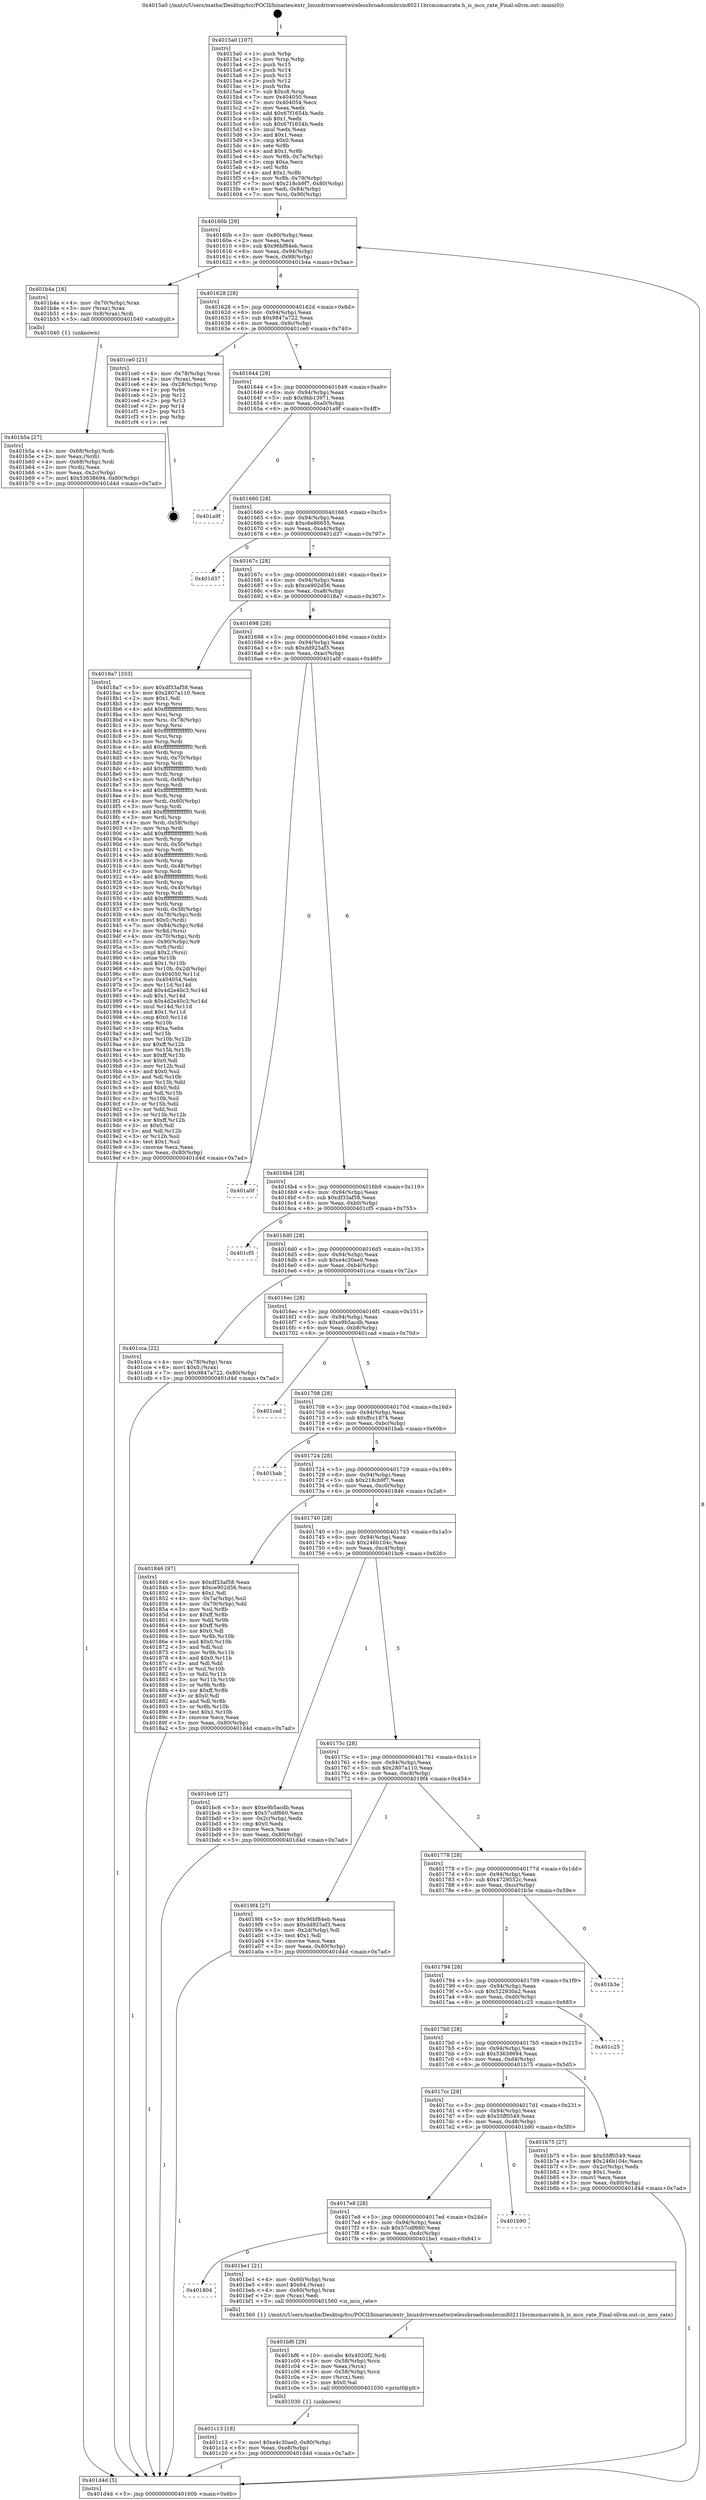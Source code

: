 digraph "0x4015a0" {
  label = "0x4015a0 (/mnt/c/Users/mathe/Desktop/tcc/POCII/binaries/extr_linuxdriversnetwirelessbroadcombrcm80211brcmsmacrate.h_is_mcs_rate_Final-ollvm.out::main(0))"
  labelloc = "t"
  node[shape=record]

  Entry [label="",width=0.3,height=0.3,shape=circle,fillcolor=black,style=filled]
  "0x40160b" [label="{
     0x40160b [29]\l
     | [instrs]\l
     &nbsp;&nbsp;0x40160b \<+3\>: mov -0x80(%rbp),%eax\l
     &nbsp;&nbsp;0x40160e \<+2\>: mov %eax,%ecx\l
     &nbsp;&nbsp;0x401610 \<+6\>: sub $0x96bf84eb,%ecx\l
     &nbsp;&nbsp;0x401616 \<+6\>: mov %eax,-0x94(%rbp)\l
     &nbsp;&nbsp;0x40161c \<+6\>: mov %ecx,-0x98(%rbp)\l
     &nbsp;&nbsp;0x401622 \<+6\>: je 0000000000401b4a \<main+0x5aa\>\l
  }"]
  "0x401b4a" [label="{
     0x401b4a [16]\l
     | [instrs]\l
     &nbsp;&nbsp;0x401b4a \<+4\>: mov -0x70(%rbp),%rax\l
     &nbsp;&nbsp;0x401b4e \<+3\>: mov (%rax),%rax\l
     &nbsp;&nbsp;0x401b51 \<+4\>: mov 0x8(%rax),%rdi\l
     &nbsp;&nbsp;0x401b55 \<+5\>: call 0000000000401040 \<atoi@plt\>\l
     | [calls]\l
     &nbsp;&nbsp;0x401040 \{1\} (unknown)\l
  }"]
  "0x401628" [label="{
     0x401628 [28]\l
     | [instrs]\l
     &nbsp;&nbsp;0x401628 \<+5\>: jmp 000000000040162d \<main+0x8d\>\l
     &nbsp;&nbsp;0x40162d \<+6\>: mov -0x94(%rbp),%eax\l
     &nbsp;&nbsp;0x401633 \<+5\>: sub $0x9847a722,%eax\l
     &nbsp;&nbsp;0x401638 \<+6\>: mov %eax,-0x9c(%rbp)\l
     &nbsp;&nbsp;0x40163e \<+6\>: je 0000000000401ce0 \<main+0x740\>\l
  }"]
  Exit [label="",width=0.3,height=0.3,shape=circle,fillcolor=black,style=filled,peripheries=2]
  "0x401ce0" [label="{
     0x401ce0 [21]\l
     | [instrs]\l
     &nbsp;&nbsp;0x401ce0 \<+4\>: mov -0x78(%rbp),%rax\l
     &nbsp;&nbsp;0x401ce4 \<+2\>: mov (%rax),%eax\l
     &nbsp;&nbsp;0x401ce6 \<+4\>: lea -0x28(%rbp),%rsp\l
     &nbsp;&nbsp;0x401cea \<+1\>: pop %rbx\l
     &nbsp;&nbsp;0x401ceb \<+2\>: pop %r12\l
     &nbsp;&nbsp;0x401ced \<+2\>: pop %r13\l
     &nbsp;&nbsp;0x401cef \<+2\>: pop %r14\l
     &nbsp;&nbsp;0x401cf1 \<+2\>: pop %r15\l
     &nbsp;&nbsp;0x401cf3 \<+1\>: pop %rbp\l
     &nbsp;&nbsp;0x401cf4 \<+1\>: ret\l
  }"]
  "0x401644" [label="{
     0x401644 [28]\l
     | [instrs]\l
     &nbsp;&nbsp;0x401644 \<+5\>: jmp 0000000000401649 \<main+0xa9\>\l
     &nbsp;&nbsp;0x401649 \<+6\>: mov -0x94(%rbp),%eax\l
     &nbsp;&nbsp;0x40164f \<+5\>: sub $0x9bb13971,%eax\l
     &nbsp;&nbsp;0x401654 \<+6\>: mov %eax,-0xa0(%rbp)\l
     &nbsp;&nbsp;0x40165a \<+6\>: je 0000000000401a9f \<main+0x4ff\>\l
  }"]
  "0x401c13" [label="{
     0x401c13 [18]\l
     | [instrs]\l
     &nbsp;&nbsp;0x401c13 \<+7\>: movl $0xe4c30ae0,-0x80(%rbp)\l
     &nbsp;&nbsp;0x401c1a \<+6\>: mov %eax,-0xe8(%rbp)\l
     &nbsp;&nbsp;0x401c20 \<+5\>: jmp 0000000000401d4d \<main+0x7ad\>\l
  }"]
  "0x401a9f" [label="{
     0x401a9f\l
  }", style=dashed]
  "0x401660" [label="{
     0x401660 [28]\l
     | [instrs]\l
     &nbsp;&nbsp;0x401660 \<+5\>: jmp 0000000000401665 \<main+0xc5\>\l
     &nbsp;&nbsp;0x401665 \<+6\>: mov -0x94(%rbp),%eax\l
     &nbsp;&nbsp;0x40166b \<+5\>: sub $0xc6e86655,%eax\l
     &nbsp;&nbsp;0x401670 \<+6\>: mov %eax,-0xa4(%rbp)\l
     &nbsp;&nbsp;0x401676 \<+6\>: je 0000000000401d37 \<main+0x797\>\l
  }"]
  "0x401bf6" [label="{
     0x401bf6 [29]\l
     | [instrs]\l
     &nbsp;&nbsp;0x401bf6 \<+10\>: movabs $0x4020f2,%rdi\l
     &nbsp;&nbsp;0x401c00 \<+4\>: mov -0x58(%rbp),%rcx\l
     &nbsp;&nbsp;0x401c04 \<+2\>: mov %eax,(%rcx)\l
     &nbsp;&nbsp;0x401c06 \<+4\>: mov -0x58(%rbp),%rcx\l
     &nbsp;&nbsp;0x401c0a \<+2\>: mov (%rcx),%esi\l
     &nbsp;&nbsp;0x401c0c \<+2\>: mov $0x0,%al\l
     &nbsp;&nbsp;0x401c0e \<+5\>: call 0000000000401030 \<printf@plt\>\l
     | [calls]\l
     &nbsp;&nbsp;0x401030 \{1\} (unknown)\l
  }"]
  "0x401d37" [label="{
     0x401d37\l
  }", style=dashed]
  "0x40167c" [label="{
     0x40167c [28]\l
     | [instrs]\l
     &nbsp;&nbsp;0x40167c \<+5\>: jmp 0000000000401681 \<main+0xe1\>\l
     &nbsp;&nbsp;0x401681 \<+6\>: mov -0x94(%rbp),%eax\l
     &nbsp;&nbsp;0x401687 \<+5\>: sub $0xce902d56,%eax\l
     &nbsp;&nbsp;0x40168c \<+6\>: mov %eax,-0xa8(%rbp)\l
     &nbsp;&nbsp;0x401692 \<+6\>: je 00000000004018a7 \<main+0x307\>\l
  }"]
  "0x401804" [label="{
     0x401804\l
  }", style=dashed]
  "0x4018a7" [label="{
     0x4018a7 [333]\l
     | [instrs]\l
     &nbsp;&nbsp;0x4018a7 \<+5\>: mov $0xdf33af58,%eax\l
     &nbsp;&nbsp;0x4018ac \<+5\>: mov $0x2807a110,%ecx\l
     &nbsp;&nbsp;0x4018b1 \<+2\>: mov $0x1,%dl\l
     &nbsp;&nbsp;0x4018b3 \<+3\>: mov %rsp,%rsi\l
     &nbsp;&nbsp;0x4018b6 \<+4\>: add $0xfffffffffffffff0,%rsi\l
     &nbsp;&nbsp;0x4018ba \<+3\>: mov %rsi,%rsp\l
     &nbsp;&nbsp;0x4018bd \<+4\>: mov %rsi,-0x78(%rbp)\l
     &nbsp;&nbsp;0x4018c1 \<+3\>: mov %rsp,%rsi\l
     &nbsp;&nbsp;0x4018c4 \<+4\>: add $0xfffffffffffffff0,%rsi\l
     &nbsp;&nbsp;0x4018c8 \<+3\>: mov %rsi,%rsp\l
     &nbsp;&nbsp;0x4018cb \<+3\>: mov %rsp,%rdi\l
     &nbsp;&nbsp;0x4018ce \<+4\>: add $0xfffffffffffffff0,%rdi\l
     &nbsp;&nbsp;0x4018d2 \<+3\>: mov %rdi,%rsp\l
     &nbsp;&nbsp;0x4018d5 \<+4\>: mov %rdi,-0x70(%rbp)\l
     &nbsp;&nbsp;0x4018d9 \<+3\>: mov %rsp,%rdi\l
     &nbsp;&nbsp;0x4018dc \<+4\>: add $0xfffffffffffffff0,%rdi\l
     &nbsp;&nbsp;0x4018e0 \<+3\>: mov %rdi,%rsp\l
     &nbsp;&nbsp;0x4018e3 \<+4\>: mov %rdi,-0x68(%rbp)\l
     &nbsp;&nbsp;0x4018e7 \<+3\>: mov %rsp,%rdi\l
     &nbsp;&nbsp;0x4018ea \<+4\>: add $0xfffffffffffffff0,%rdi\l
     &nbsp;&nbsp;0x4018ee \<+3\>: mov %rdi,%rsp\l
     &nbsp;&nbsp;0x4018f1 \<+4\>: mov %rdi,-0x60(%rbp)\l
     &nbsp;&nbsp;0x4018f5 \<+3\>: mov %rsp,%rdi\l
     &nbsp;&nbsp;0x4018f8 \<+4\>: add $0xfffffffffffffff0,%rdi\l
     &nbsp;&nbsp;0x4018fc \<+3\>: mov %rdi,%rsp\l
     &nbsp;&nbsp;0x4018ff \<+4\>: mov %rdi,-0x58(%rbp)\l
     &nbsp;&nbsp;0x401903 \<+3\>: mov %rsp,%rdi\l
     &nbsp;&nbsp;0x401906 \<+4\>: add $0xfffffffffffffff0,%rdi\l
     &nbsp;&nbsp;0x40190a \<+3\>: mov %rdi,%rsp\l
     &nbsp;&nbsp;0x40190d \<+4\>: mov %rdi,-0x50(%rbp)\l
     &nbsp;&nbsp;0x401911 \<+3\>: mov %rsp,%rdi\l
     &nbsp;&nbsp;0x401914 \<+4\>: add $0xfffffffffffffff0,%rdi\l
     &nbsp;&nbsp;0x401918 \<+3\>: mov %rdi,%rsp\l
     &nbsp;&nbsp;0x40191b \<+4\>: mov %rdi,-0x48(%rbp)\l
     &nbsp;&nbsp;0x40191f \<+3\>: mov %rsp,%rdi\l
     &nbsp;&nbsp;0x401922 \<+4\>: add $0xfffffffffffffff0,%rdi\l
     &nbsp;&nbsp;0x401926 \<+3\>: mov %rdi,%rsp\l
     &nbsp;&nbsp;0x401929 \<+4\>: mov %rdi,-0x40(%rbp)\l
     &nbsp;&nbsp;0x40192d \<+3\>: mov %rsp,%rdi\l
     &nbsp;&nbsp;0x401930 \<+4\>: add $0xfffffffffffffff0,%rdi\l
     &nbsp;&nbsp;0x401934 \<+3\>: mov %rdi,%rsp\l
     &nbsp;&nbsp;0x401937 \<+4\>: mov %rdi,-0x38(%rbp)\l
     &nbsp;&nbsp;0x40193b \<+4\>: mov -0x78(%rbp),%rdi\l
     &nbsp;&nbsp;0x40193f \<+6\>: movl $0x0,(%rdi)\l
     &nbsp;&nbsp;0x401945 \<+7\>: mov -0x84(%rbp),%r8d\l
     &nbsp;&nbsp;0x40194c \<+3\>: mov %r8d,(%rsi)\l
     &nbsp;&nbsp;0x40194f \<+4\>: mov -0x70(%rbp),%rdi\l
     &nbsp;&nbsp;0x401953 \<+7\>: mov -0x90(%rbp),%r9\l
     &nbsp;&nbsp;0x40195a \<+3\>: mov %r9,(%rdi)\l
     &nbsp;&nbsp;0x40195d \<+3\>: cmpl $0x2,(%rsi)\l
     &nbsp;&nbsp;0x401960 \<+4\>: setne %r10b\l
     &nbsp;&nbsp;0x401964 \<+4\>: and $0x1,%r10b\l
     &nbsp;&nbsp;0x401968 \<+4\>: mov %r10b,-0x2d(%rbp)\l
     &nbsp;&nbsp;0x40196c \<+8\>: mov 0x404050,%r11d\l
     &nbsp;&nbsp;0x401974 \<+7\>: mov 0x404054,%ebx\l
     &nbsp;&nbsp;0x40197b \<+3\>: mov %r11d,%r14d\l
     &nbsp;&nbsp;0x40197e \<+7\>: add $0x4d2e40c3,%r14d\l
     &nbsp;&nbsp;0x401985 \<+4\>: sub $0x1,%r14d\l
     &nbsp;&nbsp;0x401989 \<+7\>: sub $0x4d2e40c3,%r14d\l
     &nbsp;&nbsp;0x401990 \<+4\>: imul %r14d,%r11d\l
     &nbsp;&nbsp;0x401994 \<+4\>: and $0x1,%r11d\l
     &nbsp;&nbsp;0x401998 \<+4\>: cmp $0x0,%r11d\l
     &nbsp;&nbsp;0x40199c \<+4\>: sete %r10b\l
     &nbsp;&nbsp;0x4019a0 \<+3\>: cmp $0xa,%ebx\l
     &nbsp;&nbsp;0x4019a3 \<+4\>: setl %r15b\l
     &nbsp;&nbsp;0x4019a7 \<+3\>: mov %r10b,%r12b\l
     &nbsp;&nbsp;0x4019aa \<+4\>: xor $0xff,%r12b\l
     &nbsp;&nbsp;0x4019ae \<+3\>: mov %r15b,%r13b\l
     &nbsp;&nbsp;0x4019b1 \<+4\>: xor $0xff,%r13b\l
     &nbsp;&nbsp;0x4019b5 \<+3\>: xor $0x0,%dl\l
     &nbsp;&nbsp;0x4019b8 \<+3\>: mov %r12b,%sil\l
     &nbsp;&nbsp;0x4019bb \<+4\>: and $0x0,%sil\l
     &nbsp;&nbsp;0x4019bf \<+3\>: and %dl,%r10b\l
     &nbsp;&nbsp;0x4019c2 \<+3\>: mov %r13b,%dil\l
     &nbsp;&nbsp;0x4019c5 \<+4\>: and $0x0,%dil\l
     &nbsp;&nbsp;0x4019c9 \<+3\>: and %dl,%r15b\l
     &nbsp;&nbsp;0x4019cc \<+3\>: or %r10b,%sil\l
     &nbsp;&nbsp;0x4019cf \<+3\>: or %r15b,%dil\l
     &nbsp;&nbsp;0x4019d2 \<+3\>: xor %dil,%sil\l
     &nbsp;&nbsp;0x4019d5 \<+3\>: or %r13b,%r12b\l
     &nbsp;&nbsp;0x4019d8 \<+4\>: xor $0xff,%r12b\l
     &nbsp;&nbsp;0x4019dc \<+3\>: or $0x0,%dl\l
     &nbsp;&nbsp;0x4019df \<+3\>: and %dl,%r12b\l
     &nbsp;&nbsp;0x4019e2 \<+3\>: or %r12b,%sil\l
     &nbsp;&nbsp;0x4019e5 \<+4\>: test $0x1,%sil\l
     &nbsp;&nbsp;0x4019e9 \<+3\>: cmovne %ecx,%eax\l
     &nbsp;&nbsp;0x4019ec \<+3\>: mov %eax,-0x80(%rbp)\l
     &nbsp;&nbsp;0x4019ef \<+5\>: jmp 0000000000401d4d \<main+0x7ad\>\l
  }"]
  "0x401698" [label="{
     0x401698 [28]\l
     | [instrs]\l
     &nbsp;&nbsp;0x401698 \<+5\>: jmp 000000000040169d \<main+0xfd\>\l
     &nbsp;&nbsp;0x40169d \<+6\>: mov -0x94(%rbp),%eax\l
     &nbsp;&nbsp;0x4016a3 \<+5\>: sub $0xdd925af3,%eax\l
     &nbsp;&nbsp;0x4016a8 \<+6\>: mov %eax,-0xac(%rbp)\l
     &nbsp;&nbsp;0x4016ae \<+6\>: je 0000000000401a0f \<main+0x46f\>\l
  }"]
  "0x401be1" [label="{
     0x401be1 [21]\l
     | [instrs]\l
     &nbsp;&nbsp;0x401be1 \<+4\>: mov -0x60(%rbp),%rax\l
     &nbsp;&nbsp;0x401be5 \<+6\>: movl $0x64,(%rax)\l
     &nbsp;&nbsp;0x401beb \<+4\>: mov -0x60(%rbp),%rax\l
     &nbsp;&nbsp;0x401bef \<+2\>: mov (%rax),%edi\l
     &nbsp;&nbsp;0x401bf1 \<+5\>: call 0000000000401560 \<is_mcs_rate\>\l
     | [calls]\l
     &nbsp;&nbsp;0x401560 \{1\} (/mnt/c/Users/mathe/Desktop/tcc/POCII/binaries/extr_linuxdriversnetwirelessbroadcombrcm80211brcmsmacrate.h_is_mcs_rate_Final-ollvm.out::is_mcs_rate)\l
  }"]
  "0x401a0f" [label="{
     0x401a0f\l
  }", style=dashed]
  "0x4016b4" [label="{
     0x4016b4 [28]\l
     | [instrs]\l
     &nbsp;&nbsp;0x4016b4 \<+5\>: jmp 00000000004016b9 \<main+0x119\>\l
     &nbsp;&nbsp;0x4016b9 \<+6\>: mov -0x94(%rbp),%eax\l
     &nbsp;&nbsp;0x4016bf \<+5\>: sub $0xdf33af58,%eax\l
     &nbsp;&nbsp;0x4016c4 \<+6\>: mov %eax,-0xb0(%rbp)\l
     &nbsp;&nbsp;0x4016ca \<+6\>: je 0000000000401cf5 \<main+0x755\>\l
  }"]
  "0x4017e8" [label="{
     0x4017e8 [28]\l
     | [instrs]\l
     &nbsp;&nbsp;0x4017e8 \<+5\>: jmp 00000000004017ed \<main+0x24d\>\l
     &nbsp;&nbsp;0x4017ed \<+6\>: mov -0x94(%rbp),%eax\l
     &nbsp;&nbsp;0x4017f3 \<+5\>: sub $0x57cdf660,%eax\l
     &nbsp;&nbsp;0x4017f8 \<+6\>: mov %eax,-0xdc(%rbp)\l
     &nbsp;&nbsp;0x4017fe \<+6\>: je 0000000000401be1 \<main+0x641\>\l
  }"]
  "0x401cf5" [label="{
     0x401cf5\l
  }", style=dashed]
  "0x4016d0" [label="{
     0x4016d0 [28]\l
     | [instrs]\l
     &nbsp;&nbsp;0x4016d0 \<+5\>: jmp 00000000004016d5 \<main+0x135\>\l
     &nbsp;&nbsp;0x4016d5 \<+6\>: mov -0x94(%rbp),%eax\l
     &nbsp;&nbsp;0x4016db \<+5\>: sub $0xe4c30ae0,%eax\l
     &nbsp;&nbsp;0x4016e0 \<+6\>: mov %eax,-0xb4(%rbp)\l
     &nbsp;&nbsp;0x4016e6 \<+6\>: je 0000000000401cca \<main+0x72a\>\l
  }"]
  "0x401b90" [label="{
     0x401b90\l
  }", style=dashed]
  "0x401cca" [label="{
     0x401cca [22]\l
     | [instrs]\l
     &nbsp;&nbsp;0x401cca \<+4\>: mov -0x78(%rbp),%rax\l
     &nbsp;&nbsp;0x401cce \<+6\>: movl $0x0,(%rax)\l
     &nbsp;&nbsp;0x401cd4 \<+7\>: movl $0x9847a722,-0x80(%rbp)\l
     &nbsp;&nbsp;0x401cdb \<+5\>: jmp 0000000000401d4d \<main+0x7ad\>\l
  }"]
  "0x4016ec" [label="{
     0x4016ec [28]\l
     | [instrs]\l
     &nbsp;&nbsp;0x4016ec \<+5\>: jmp 00000000004016f1 \<main+0x151\>\l
     &nbsp;&nbsp;0x4016f1 \<+6\>: mov -0x94(%rbp),%eax\l
     &nbsp;&nbsp;0x4016f7 \<+5\>: sub $0xe9b5acdb,%eax\l
     &nbsp;&nbsp;0x4016fc \<+6\>: mov %eax,-0xb8(%rbp)\l
     &nbsp;&nbsp;0x401702 \<+6\>: je 0000000000401cad \<main+0x70d\>\l
  }"]
  "0x4017cc" [label="{
     0x4017cc [28]\l
     | [instrs]\l
     &nbsp;&nbsp;0x4017cc \<+5\>: jmp 00000000004017d1 \<main+0x231\>\l
     &nbsp;&nbsp;0x4017d1 \<+6\>: mov -0x94(%rbp),%eax\l
     &nbsp;&nbsp;0x4017d7 \<+5\>: sub $0x55ff0549,%eax\l
     &nbsp;&nbsp;0x4017dc \<+6\>: mov %eax,-0xd8(%rbp)\l
     &nbsp;&nbsp;0x4017e2 \<+6\>: je 0000000000401b90 \<main+0x5f0\>\l
  }"]
  "0x401cad" [label="{
     0x401cad\l
  }", style=dashed]
  "0x401708" [label="{
     0x401708 [28]\l
     | [instrs]\l
     &nbsp;&nbsp;0x401708 \<+5\>: jmp 000000000040170d \<main+0x16d\>\l
     &nbsp;&nbsp;0x40170d \<+6\>: mov -0x94(%rbp),%eax\l
     &nbsp;&nbsp;0x401713 \<+5\>: sub $0xffcc1874,%eax\l
     &nbsp;&nbsp;0x401718 \<+6\>: mov %eax,-0xbc(%rbp)\l
     &nbsp;&nbsp;0x40171e \<+6\>: je 0000000000401bab \<main+0x60b\>\l
  }"]
  "0x401b75" [label="{
     0x401b75 [27]\l
     | [instrs]\l
     &nbsp;&nbsp;0x401b75 \<+5\>: mov $0x55ff0549,%eax\l
     &nbsp;&nbsp;0x401b7a \<+5\>: mov $0x246b104c,%ecx\l
     &nbsp;&nbsp;0x401b7f \<+3\>: mov -0x2c(%rbp),%edx\l
     &nbsp;&nbsp;0x401b82 \<+3\>: cmp $0x1,%edx\l
     &nbsp;&nbsp;0x401b85 \<+3\>: cmovl %ecx,%eax\l
     &nbsp;&nbsp;0x401b88 \<+3\>: mov %eax,-0x80(%rbp)\l
     &nbsp;&nbsp;0x401b8b \<+5\>: jmp 0000000000401d4d \<main+0x7ad\>\l
  }"]
  "0x401bab" [label="{
     0x401bab\l
  }", style=dashed]
  "0x401724" [label="{
     0x401724 [28]\l
     | [instrs]\l
     &nbsp;&nbsp;0x401724 \<+5\>: jmp 0000000000401729 \<main+0x189\>\l
     &nbsp;&nbsp;0x401729 \<+6\>: mov -0x94(%rbp),%eax\l
     &nbsp;&nbsp;0x40172f \<+5\>: sub $0x218cb9f7,%eax\l
     &nbsp;&nbsp;0x401734 \<+6\>: mov %eax,-0xc0(%rbp)\l
     &nbsp;&nbsp;0x40173a \<+6\>: je 0000000000401846 \<main+0x2a6\>\l
  }"]
  "0x4017b0" [label="{
     0x4017b0 [28]\l
     | [instrs]\l
     &nbsp;&nbsp;0x4017b0 \<+5\>: jmp 00000000004017b5 \<main+0x215\>\l
     &nbsp;&nbsp;0x4017b5 \<+6\>: mov -0x94(%rbp),%eax\l
     &nbsp;&nbsp;0x4017bb \<+5\>: sub $0x53638694,%eax\l
     &nbsp;&nbsp;0x4017c0 \<+6\>: mov %eax,-0xd4(%rbp)\l
     &nbsp;&nbsp;0x4017c6 \<+6\>: je 0000000000401b75 \<main+0x5d5\>\l
  }"]
  "0x401846" [label="{
     0x401846 [97]\l
     | [instrs]\l
     &nbsp;&nbsp;0x401846 \<+5\>: mov $0xdf33af58,%eax\l
     &nbsp;&nbsp;0x40184b \<+5\>: mov $0xce902d56,%ecx\l
     &nbsp;&nbsp;0x401850 \<+2\>: mov $0x1,%dl\l
     &nbsp;&nbsp;0x401852 \<+4\>: mov -0x7a(%rbp),%sil\l
     &nbsp;&nbsp;0x401856 \<+4\>: mov -0x79(%rbp),%dil\l
     &nbsp;&nbsp;0x40185a \<+3\>: mov %sil,%r8b\l
     &nbsp;&nbsp;0x40185d \<+4\>: xor $0xff,%r8b\l
     &nbsp;&nbsp;0x401861 \<+3\>: mov %dil,%r9b\l
     &nbsp;&nbsp;0x401864 \<+4\>: xor $0xff,%r9b\l
     &nbsp;&nbsp;0x401868 \<+3\>: xor $0x0,%dl\l
     &nbsp;&nbsp;0x40186b \<+3\>: mov %r8b,%r10b\l
     &nbsp;&nbsp;0x40186e \<+4\>: and $0x0,%r10b\l
     &nbsp;&nbsp;0x401872 \<+3\>: and %dl,%sil\l
     &nbsp;&nbsp;0x401875 \<+3\>: mov %r9b,%r11b\l
     &nbsp;&nbsp;0x401878 \<+4\>: and $0x0,%r11b\l
     &nbsp;&nbsp;0x40187c \<+3\>: and %dl,%dil\l
     &nbsp;&nbsp;0x40187f \<+3\>: or %sil,%r10b\l
     &nbsp;&nbsp;0x401882 \<+3\>: or %dil,%r11b\l
     &nbsp;&nbsp;0x401885 \<+3\>: xor %r11b,%r10b\l
     &nbsp;&nbsp;0x401888 \<+3\>: or %r9b,%r8b\l
     &nbsp;&nbsp;0x40188b \<+4\>: xor $0xff,%r8b\l
     &nbsp;&nbsp;0x40188f \<+3\>: or $0x0,%dl\l
     &nbsp;&nbsp;0x401892 \<+3\>: and %dl,%r8b\l
     &nbsp;&nbsp;0x401895 \<+3\>: or %r8b,%r10b\l
     &nbsp;&nbsp;0x401898 \<+4\>: test $0x1,%r10b\l
     &nbsp;&nbsp;0x40189c \<+3\>: cmovne %ecx,%eax\l
     &nbsp;&nbsp;0x40189f \<+3\>: mov %eax,-0x80(%rbp)\l
     &nbsp;&nbsp;0x4018a2 \<+5\>: jmp 0000000000401d4d \<main+0x7ad\>\l
  }"]
  "0x401740" [label="{
     0x401740 [28]\l
     | [instrs]\l
     &nbsp;&nbsp;0x401740 \<+5\>: jmp 0000000000401745 \<main+0x1a5\>\l
     &nbsp;&nbsp;0x401745 \<+6\>: mov -0x94(%rbp),%eax\l
     &nbsp;&nbsp;0x40174b \<+5\>: sub $0x246b104c,%eax\l
     &nbsp;&nbsp;0x401750 \<+6\>: mov %eax,-0xc4(%rbp)\l
     &nbsp;&nbsp;0x401756 \<+6\>: je 0000000000401bc6 \<main+0x626\>\l
  }"]
  "0x401d4d" [label="{
     0x401d4d [5]\l
     | [instrs]\l
     &nbsp;&nbsp;0x401d4d \<+5\>: jmp 000000000040160b \<main+0x6b\>\l
  }"]
  "0x4015a0" [label="{
     0x4015a0 [107]\l
     | [instrs]\l
     &nbsp;&nbsp;0x4015a0 \<+1\>: push %rbp\l
     &nbsp;&nbsp;0x4015a1 \<+3\>: mov %rsp,%rbp\l
     &nbsp;&nbsp;0x4015a4 \<+2\>: push %r15\l
     &nbsp;&nbsp;0x4015a6 \<+2\>: push %r14\l
     &nbsp;&nbsp;0x4015a8 \<+2\>: push %r13\l
     &nbsp;&nbsp;0x4015aa \<+2\>: push %r12\l
     &nbsp;&nbsp;0x4015ac \<+1\>: push %rbx\l
     &nbsp;&nbsp;0x4015ad \<+7\>: sub $0xc8,%rsp\l
     &nbsp;&nbsp;0x4015b4 \<+7\>: mov 0x404050,%eax\l
     &nbsp;&nbsp;0x4015bb \<+7\>: mov 0x404054,%ecx\l
     &nbsp;&nbsp;0x4015c2 \<+2\>: mov %eax,%edx\l
     &nbsp;&nbsp;0x4015c4 \<+6\>: add $0x67f1654b,%edx\l
     &nbsp;&nbsp;0x4015ca \<+3\>: sub $0x1,%edx\l
     &nbsp;&nbsp;0x4015cd \<+6\>: sub $0x67f1654b,%edx\l
     &nbsp;&nbsp;0x4015d3 \<+3\>: imul %edx,%eax\l
     &nbsp;&nbsp;0x4015d6 \<+3\>: and $0x1,%eax\l
     &nbsp;&nbsp;0x4015d9 \<+3\>: cmp $0x0,%eax\l
     &nbsp;&nbsp;0x4015dc \<+4\>: sete %r8b\l
     &nbsp;&nbsp;0x4015e0 \<+4\>: and $0x1,%r8b\l
     &nbsp;&nbsp;0x4015e4 \<+4\>: mov %r8b,-0x7a(%rbp)\l
     &nbsp;&nbsp;0x4015e8 \<+3\>: cmp $0xa,%ecx\l
     &nbsp;&nbsp;0x4015eb \<+4\>: setl %r8b\l
     &nbsp;&nbsp;0x4015ef \<+4\>: and $0x1,%r8b\l
     &nbsp;&nbsp;0x4015f3 \<+4\>: mov %r8b,-0x79(%rbp)\l
     &nbsp;&nbsp;0x4015f7 \<+7\>: movl $0x218cb9f7,-0x80(%rbp)\l
     &nbsp;&nbsp;0x4015fe \<+6\>: mov %edi,-0x84(%rbp)\l
     &nbsp;&nbsp;0x401604 \<+7\>: mov %rsi,-0x90(%rbp)\l
  }"]
  "0x401c25" [label="{
     0x401c25\l
  }", style=dashed]
  "0x401794" [label="{
     0x401794 [28]\l
     | [instrs]\l
     &nbsp;&nbsp;0x401794 \<+5\>: jmp 0000000000401799 \<main+0x1f9\>\l
     &nbsp;&nbsp;0x401799 \<+6\>: mov -0x94(%rbp),%eax\l
     &nbsp;&nbsp;0x40179f \<+5\>: sub $0x522930a2,%eax\l
     &nbsp;&nbsp;0x4017a4 \<+6\>: mov %eax,-0xd0(%rbp)\l
     &nbsp;&nbsp;0x4017aa \<+6\>: je 0000000000401c25 \<main+0x685\>\l
  }"]
  "0x401bc6" [label="{
     0x401bc6 [27]\l
     | [instrs]\l
     &nbsp;&nbsp;0x401bc6 \<+5\>: mov $0xe9b5acdb,%eax\l
     &nbsp;&nbsp;0x401bcb \<+5\>: mov $0x57cdf660,%ecx\l
     &nbsp;&nbsp;0x401bd0 \<+3\>: mov -0x2c(%rbp),%edx\l
     &nbsp;&nbsp;0x401bd3 \<+3\>: cmp $0x0,%edx\l
     &nbsp;&nbsp;0x401bd6 \<+3\>: cmove %ecx,%eax\l
     &nbsp;&nbsp;0x401bd9 \<+3\>: mov %eax,-0x80(%rbp)\l
     &nbsp;&nbsp;0x401bdc \<+5\>: jmp 0000000000401d4d \<main+0x7ad\>\l
  }"]
  "0x40175c" [label="{
     0x40175c [28]\l
     | [instrs]\l
     &nbsp;&nbsp;0x40175c \<+5\>: jmp 0000000000401761 \<main+0x1c1\>\l
     &nbsp;&nbsp;0x401761 \<+6\>: mov -0x94(%rbp),%eax\l
     &nbsp;&nbsp;0x401767 \<+5\>: sub $0x2807a110,%eax\l
     &nbsp;&nbsp;0x40176c \<+6\>: mov %eax,-0xc8(%rbp)\l
     &nbsp;&nbsp;0x401772 \<+6\>: je 00000000004019f4 \<main+0x454\>\l
  }"]
  "0x401b3e" [label="{
     0x401b3e\l
  }", style=dashed]
  "0x4019f4" [label="{
     0x4019f4 [27]\l
     | [instrs]\l
     &nbsp;&nbsp;0x4019f4 \<+5\>: mov $0x96bf84eb,%eax\l
     &nbsp;&nbsp;0x4019f9 \<+5\>: mov $0xdd925af3,%ecx\l
     &nbsp;&nbsp;0x4019fe \<+3\>: mov -0x2d(%rbp),%dl\l
     &nbsp;&nbsp;0x401a01 \<+3\>: test $0x1,%dl\l
     &nbsp;&nbsp;0x401a04 \<+3\>: cmovne %ecx,%eax\l
     &nbsp;&nbsp;0x401a07 \<+3\>: mov %eax,-0x80(%rbp)\l
     &nbsp;&nbsp;0x401a0a \<+5\>: jmp 0000000000401d4d \<main+0x7ad\>\l
  }"]
  "0x401778" [label="{
     0x401778 [28]\l
     | [instrs]\l
     &nbsp;&nbsp;0x401778 \<+5\>: jmp 000000000040177d \<main+0x1dd\>\l
     &nbsp;&nbsp;0x40177d \<+6\>: mov -0x94(%rbp),%eax\l
     &nbsp;&nbsp;0x401783 \<+5\>: sub $0x4729552c,%eax\l
     &nbsp;&nbsp;0x401788 \<+6\>: mov %eax,-0xcc(%rbp)\l
     &nbsp;&nbsp;0x40178e \<+6\>: je 0000000000401b3e \<main+0x59e\>\l
  }"]
  "0x401b5a" [label="{
     0x401b5a [27]\l
     | [instrs]\l
     &nbsp;&nbsp;0x401b5a \<+4\>: mov -0x68(%rbp),%rdi\l
     &nbsp;&nbsp;0x401b5e \<+2\>: mov %eax,(%rdi)\l
     &nbsp;&nbsp;0x401b60 \<+4\>: mov -0x68(%rbp),%rdi\l
     &nbsp;&nbsp;0x401b64 \<+2\>: mov (%rdi),%eax\l
     &nbsp;&nbsp;0x401b66 \<+3\>: mov %eax,-0x2c(%rbp)\l
     &nbsp;&nbsp;0x401b69 \<+7\>: movl $0x53638694,-0x80(%rbp)\l
     &nbsp;&nbsp;0x401b70 \<+5\>: jmp 0000000000401d4d \<main+0x7ad\>\l
  }"]
  Entry -> "0x4015a0" [label=" 1"]
  "0x40160b" -> "0x401b4a" [label=" 1"]
  "0x40160b" -> "0x401628" [label=" 8"]
  "0x401ce0" -> Exit [label=" 1"]
  "0x401628" -> "0x401ce0" [label=" 1"]
  "0x401628" -> "0x401644" [label=" 7"]
  "0x401cca" -> "0x401d4d" [label=" 1"]
  "0x401644" -> "0x401a9f" [label=" 0"]
  "0x401644" -> "0x401660" [label=" 7"]
  "0x401c13" -> "0x401d4d" [label=" 1"]
  "0x401660" -> "0x401d37" [label=" 0"]
  "0x401660" -> "0x40167c" [label=" 7"]
  "0x401bf6" -> "0x401c13" [label=" 1"]
  "0x40167c" -> "0x4018a7" [label=" 1"]
  "0x40167c" -> "0x401698" [label=" 6"]
  "0x401be1" -> "0x401bf6" [label=" 1"]
  "0x401698" -> "0x401a0f" [label=" 0"]
  "0x401698" -> "0x4016b4" [label=" 6"]
  "0x4017e8" -> "0x401804" [label=" 0"]
  "0x4016b4" -> "0x401cf5" [label=" 0"]
  "0x4016b4" -> "0x4016d0" [label=" 6"]
  "0x4017e8" -> "0x401be1" [label=" 1"]
  "0x4016d0" -> "0x401cca" [label=" 1"]
  "0x4016d0" -> "0x4016ec" [label=" 5"]
  "0x4017cc" -> "0x4017e8" [label=" 1"]
  "0x4016ec" -> "0x401cad" [label=" 0"]
  "0x4016ec" -> "0x401708" [label=" 5"]
  "0x4017cc" -> "0x401b90" [label=" 0"]
  "0x401708" -> "0x401bab" [label=" 0"]
  "0x401708" -> "0x401724" [label=" 5"]
  "0x401bc6" -> "0x401d4d" [label=" 1"]
  "0x401724" -> "0x401846" [label=" 1"]
  "0x401724" -> "0x401740" [label=" 4"]
  "0x401846" -> "0x401d4d" [label=" 1"]
  "0x4015a0" -> "0x40160b" [label=" 1"]
  "0x401d4d" -> "0x40160b" [label=" 8"]
  "0x4017b0" -> "0x4017cc" [label=" 1"]
  "0x4018a7" -> "0x401d4d" [label=" 1"]
  "0x4017b0" -> "0x401b75" [label=" 1"]
  "0x401740" -> "0x401bc6" [label=" 1"]
  "0x401740" -> "0x40175c" [label=" 3"]
  "0x401794" -> "0x4017b0" [label=" 2"]
  "0x40175c" -> "0x4019f4" [label=" 1"]
  "0x40175c" -> "0x401778" [label=" 2"]
  "0x4019f4" -> "0x401d4d" [label=" 1"]
  "0x401b4a" -> "0x401b5a" [label=" 1"]
  "0x401b5a" -> "0x401d4d" [label=" 1"]
  "0x401794" -> "0x401c25" [label=" 0"]
  "0x401778" -> "0x401b3e" [label=" 0"]
  "0x401778" -> "0x401794" [label=" 2"]
  "0x401b75" -> "0x401d4d" [label=" 1"]
}

